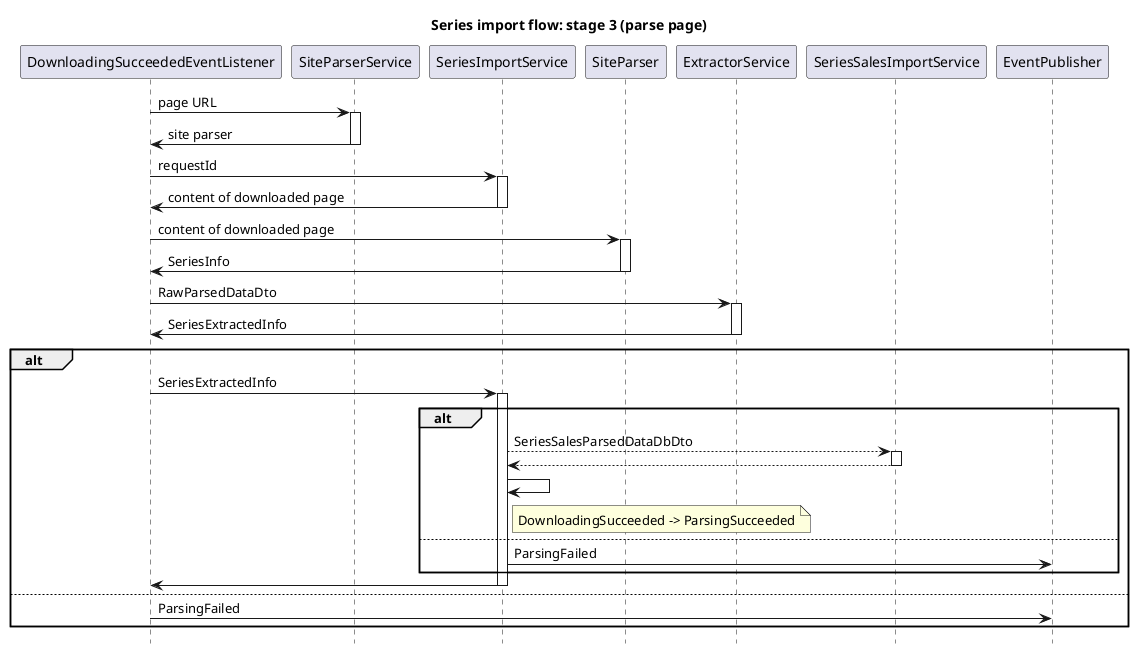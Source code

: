 @startuml

title Series import flow: stage 3 (parse page)
hide footbox

participant DownloadingSucceededEventListener
participant SiteParserService
participant SeriesImportService
participant SiteParser
participant ExtractorService
participant SeriesSalesImportService
participant EventPublisher

DownloadingSucceededEventListener->SiteParserService: page URL
activate SiteParserService
SiteParserService->DownloadingSucceededEventListener: site parser
deactivate SiteParserService
DownloadingSucceededEventListener->SeriesImportService: requestId
activate SeriesImportService
SeriesImportService->DownloadingSucceededEventListener: content of downloaded page
deactivate SeriesImportService
DownloadingSucceededEventListener->SiteParser: content of downloaded page
activate SiteParser
SiteParser->DownloadingSucceededEventListener: SeriesInfo
deactivate SiteParser
DownloadingSucceededEventListener->ExtractorService: RawParsedDataDto
activate ExtractorService
ExtractorService->DownloadingSucceededEventListener: SeriesExtractedInfo
deactivate ExtractorService
alt
DownloadingSucceededEventListener->SeriesImportService: SeriesExtractedInfo
activate SeriesImportService
alt
SeriesImportService-->SeriesSalesImportService: SeriesSalesParsedDataDbDto
activate SeriesSalesImportService
SeriesSalesImportService-->SeriesImportService:
deactivate SeriesSalesImportService
SeriesImportService->SeriesImportService:
note right of SeriesImportService: DownloadingSucceeded -> ParsingSucceeded
else
SeriesImportService->EventPublisher: ParsingFailed
end
SeriesImportService->DownloadingSucceededEventListener:
deactivate SeriesImportService
else
DownloadingSucceededEventListener->EventPublisher: ParsingFailed
end

@enduml